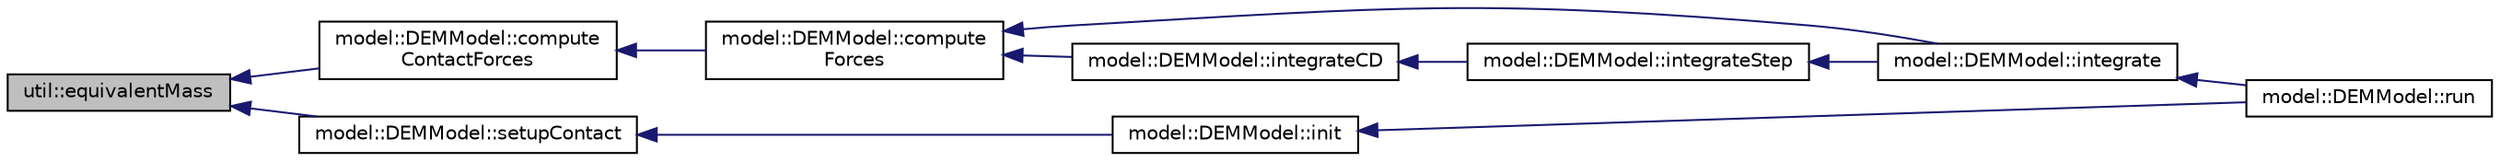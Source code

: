 digraph "util::equivalentMass"
{
  edge [fontname="Helvetica",fontsize="10",labelfontname="Helvetica",labelfontsize="10"];
  node [fontname="Helvetica",fontsize="10",shape=record];
  rankdir="LR";
  Node215 [label="util::equivalentMass",height=0.2,width=0.4,color="black", fillcolor="grey75", style="filled", fontcolor="black"];
  Node215 -> Node216 [dir="back",color="midnightblue",fontsize="10",style="solid",fontname="Helvetica"];
  Node216 [label="model::DEMModel::compute\lContactForces",height=0.2,width=0.4,color="black", fillcolor="white", style="filled",URL="$classmodel_1_1DEMModel.html#a5f63a024b52174fed79847ce0b0f473f",tooltip="Computes peridynamic forces and contact forces. "];
  Node216 -> Node217 [dir="back",color="midnightblue",fontsize="10",style="solid",fontname="Helvetica"];
  Node217 [label="model::DEMModel::compute\lForces",height=0.2,width=0.4,color="black", fillcolor="white", style="filled",URL="$classmodel_1_1DEMModel.html#aa6280fa8bb694b07e3d7867f618660ca",tooltip="Computes peridynamic forces and contact forces. "];
  Node217 -> Node218 [dir="back",color="midnightblue",fontsize="10",style="solid",fontname="Helvetica"];
  Node218 [label="model::DEMModel::integrate",height=0.2,width=0.4,color="black", fillcolor="white", style="filled",URL="$classmodel_1_1DEMModel.html#a209921f6ad32b4f193c25d7923c7e25c",tooltip="Perform time integration. "];
  Node218 -> Node219 [dir="back",color="midnightblue",fontsize="10",style="solid",fontname="Helvetica"];
  Node219 [label="model::DEMModel::run",height=0.2,width=0.4,color="black", fillcolor="white", style="filled",URL="$classmodel_1_1DEMModel.html#ae8eba7a12449983fa10d07e3b7374512",tooltip="Main driver to simulate. "];
  Node217 -> Node220 [dir="back",color="midnightblue",fontsize="10",style="solid",fontname="Helvetica"];
  Node220 [label="model::DEMModel::integrateCD",height=0.2,width=0.4,color="black", fillcolor="white", style="filled",URL="$classmodel_1_1DEMModel.html#abd7dd108a6c28579f46f4782e95d2ff6",tooltip="Perform time integration using central-difference scheme. "];
  Node220 -> Node221 [dir="back",color="midnightblue",fontsize="10",style="solid",fontname="Helvetica"];
  Node221 [label="model::DEMModel::integrateStep",height=0.2,width=0.4,color="black", fillcolor="white", style="filled",URL="$classmodel_1_1DEMModel.html#a482cc830bfc95a67f6c3c9e22999a115",tooltip="Performs one time step. "];
  Node221 -> Node218 [dir="back",color="midnightblue",fontsize="10",style="solid",fontname="Helvetica"];
  Node215 -> Node222 [dir="back",color="midnightblue",fontsize="10",style="solid",fontname="Helvetica"];
  Node222 [label="model::DEMModel::setupContact",height=0.2,width=0.4,color="black", fillcolor="white", style="filled",URL="$classmodel_1_1DEMModel.html#a214e43cda5ec99caef8804bf83530037",tooltip="Creates particles in a given container. "];
  Node222 -> Node223 [dir="back",color="midnightblue",fontsize="10",style="solid",fontname="Helvetica"];
  Node223 [label="model::DEMModel::init",height=0.2,width=0.4,color="black", fillcolor="white", style="filled",URL="$classmodel_1_1DEMModel.html#a934129b5f683dc4ce250b8c9a6fc9228",tooltip="Initialize remaining data members. "];
  Node223 -> Node219 [dir="back",color="midnightblue",fontsize="10",style="solid",fontname="Helvetica"];
}
